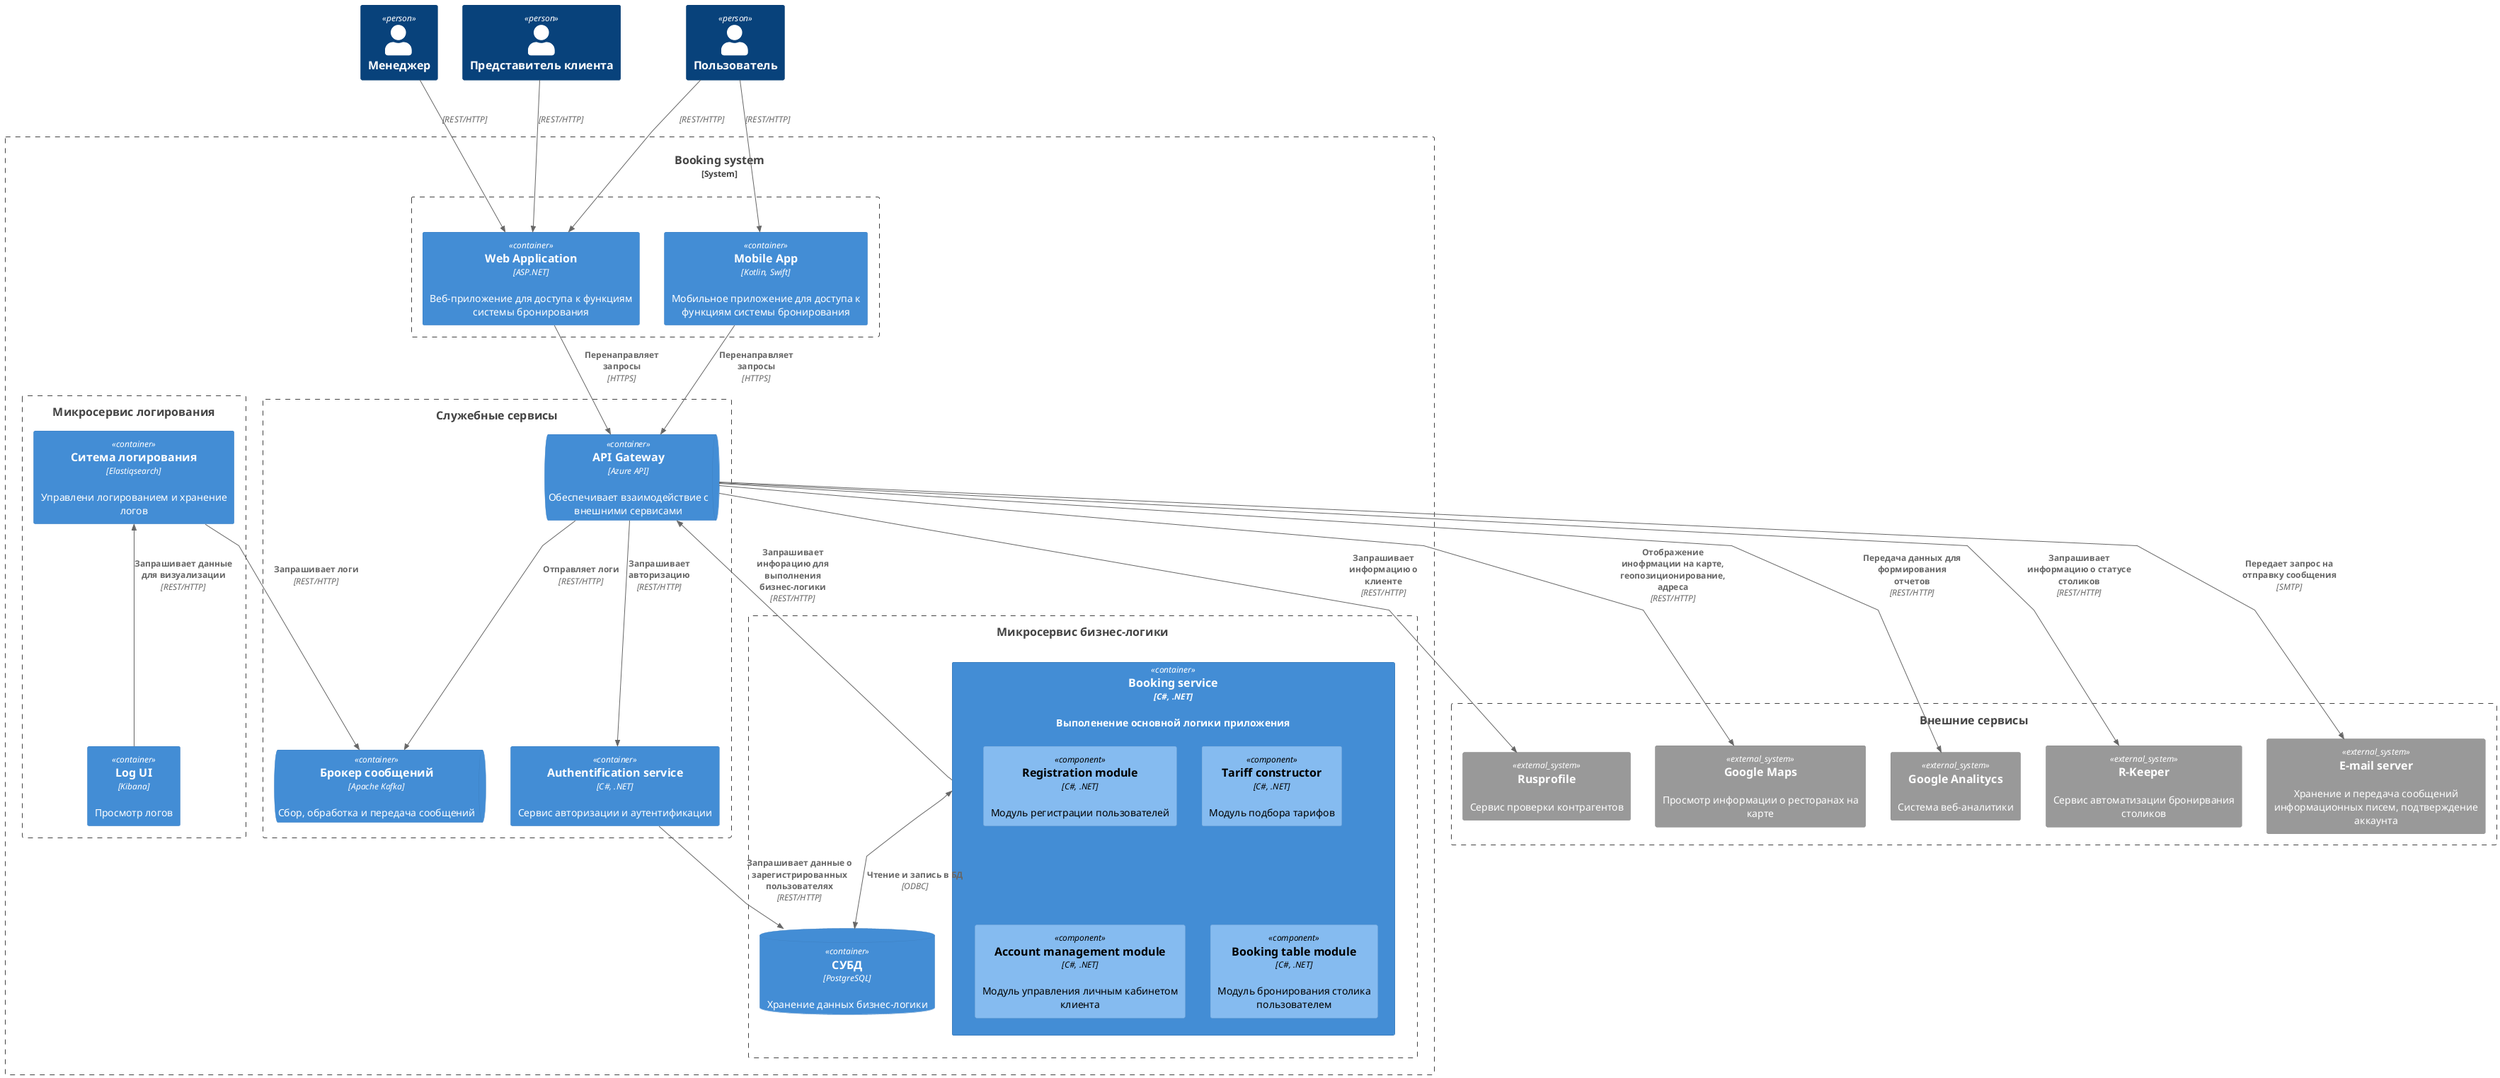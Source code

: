 @startuml

!include <C4/C4_Container>
!include <C4/C4_Component>
'LAYOUT_LANDSCAPE()
'skinparam Linetype ortho
skinparam linetype polyline
skinparam wrapWidth 300


Person(manager, "Менеджер")
Person(client, "Представитель клиента")
Person(user, "Пользователь")

System_Boundary(bookingSystem, "Booking system"){
    Boundary(views, "") {
       Container(webUI, "Web Application", "ASP.NET", "Веб-приложение для доступа к функциям системы бронирования")
       Container(mobileApp, "Mobile App", "Kotlin, Swift", "Мобильное приложение для доступа к функциям системы бронирования") 
    }
    Boundary(businessLogic, "Микросервис бизнес-логики") {
        Container(bookingService, "Booking service","C#, .NET", "Выполенение основной логики приложения") {
        Component(registration, "Registration module", "C#, .NET", "Модуль регистрации пользователей")
        Component(tariff, "Tariff constructor", "C#, .NET", "Модуль подбора тарифов") 
        Component(clientLK, "Account management module", "C#, .NET", "Модуль управления личным кабинетом клиента")
        Component(bookingTable, "Booking table module", "C#, .NET", "Модуль бронирования столика пользователем")
        }
        ContainerDb(db, "СУБД", "PostgreSQL", "Хранение данных бизнес-логики")
    }
    Boundary(service, "Микросервис логирования") {
        Container(logUI, "Log UI", "Kibana", "Просмотр логов")
        Container(log, "Ситема логирования", "Elastiqsearch", "Управлени логированием и хранение логов")
    }
    Boundary(admin, "Служебные сервисы") {
        Container(auth, "Authentification service", "C#, .NET", "Сервис авторизации и аутентификации")
        ContainerQueue(api, "API Gateway", "Azure API", "Обеспечивает взаимодействие с внешними сервисами")
        ContainerQueue(kafka, "Брокер сообщений", "Apache Kafka", "Сбор, обработка и передача сообщений")
    }
}
Boundary(systemsExt, "Внешние сервисы"){
    System_Ext(rusprofile, "Rusprofile", "Сервис проверки контрагентов")
    System_Ext(maps, "Google Maps", "Просмотр информации о ресторанах на карте")
    System_Ext(analitics, "Google Analitycs", "Система веб-аналитики")
    'System_Ext(dadata, "DaData", "Получение информации о клиентах и контрагентах")
    System_Ext(rkeeper, "R-Keeper", "Сервис автоматизации бронирвания столиков")
    System_Ext(email, "E-mail server", "Хранение и передача сообщений информационных писем, подтверждение аккаунта")
}

'Lay_D(rkeeper, email)
'Lay_D(email, rusprofile)
'Lay_D(rusprofile, analitics)
'Lay_D(analitics, maps)
'Lay_D(dadata, maps)
'Lay_Distance(bookingSystem, systemsExt, 2)

Rel_D(user, mobileApp, " ", REST/HTTP)
Rel_D(user, webUI, " ", REST/HTTP)
Rel_D(manager, webUI, " ", REST/HTTP)
Rel_D(client, webUI, " ", REST/HTTP)

Rel_D(mobileApp, api, "Перенаправляет запросы", "HTTPS")
Rel_D(webUI, api, "Перенаправляет запросы", "HTTPS")
Rel_U(bookingService, api, "Запрашивает инфорацию для выполнения бизнес-логики", "REST/HTTP")
BiRel_D(bookingService, db, "Чтение и запись в БД", "ODBC")
Rel_U(logUI, log, "Запрашивает данные для визуализации", "REST/HTTP")
Rel(api, auth, "Запрашивает авторизацию", "REST/HTTP")
Rel_D(api, kafka, "Отправляет логи", "REST/HTTP")
Rel_D(log, kafka, "Запрашивает логи", "REST/HTTP")
Rel_D(auth, db, "Запрашивает данные о зарегистрированных пользователях", "REST/HTTP")

Rel(api, rkeeper, "Запрашивает информацию о статусе столиков", "REST/HTTP")
Rel(api, email, "Передает запрос на отправку сообщения", "SMTP")
Rel(api, rusprofile, "Запрашивает информацию о клиенте", "REST/HTTP")
'Rel_D(api, dadata, "Запрос информации о клиентах и контрагентах", "REST/HTTP")
Rel(api, maps, "Отображение инофрмации на карте, геопозиционирование, адреса", "REST/HTTP")
Rel(api, analitics, "Передача данных для формирования отчетов", "REST/HTTP")

@enduml